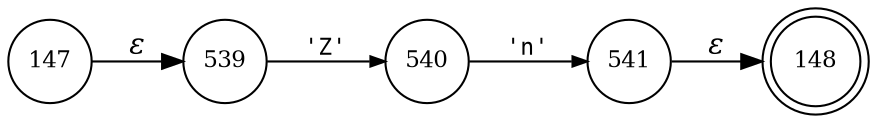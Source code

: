 digraph ATN {
rankdir=LR;
s148[fontsize=11, label="148", shape=doublecircle, fixedsize=true, width=.6];
s147[fontsize=11,label="147", shape=circle, fixedsize=true, width=.55, peripheries=1];
s539[fontsize=11,label="539", shape=circle, fixedsize=true, width=.55, peripheries=1];
s540[fontsize=11,label="540", shape=circle, fixedsize=true, width=.55, peripheries=1];
s541[fontsize=11,label="541", shape=circle, fixedsize=true, width=.55, peripheries=1];
s147 -> s539 [fontname="Times-Italic", label="&epsilon;"];
s539 -> s540 [fontsize=11, fontname="Courier", arrowsize=.7, label = "'Z'", arrowhead = normal];
s540 -> s541 [fontsize=11, fontname="Courier", arrowsize=.7, label = "'n'", arrowhead = normal];
s541 -> s148 [fontname="Times-Italic", label="&epsilon;"];
}